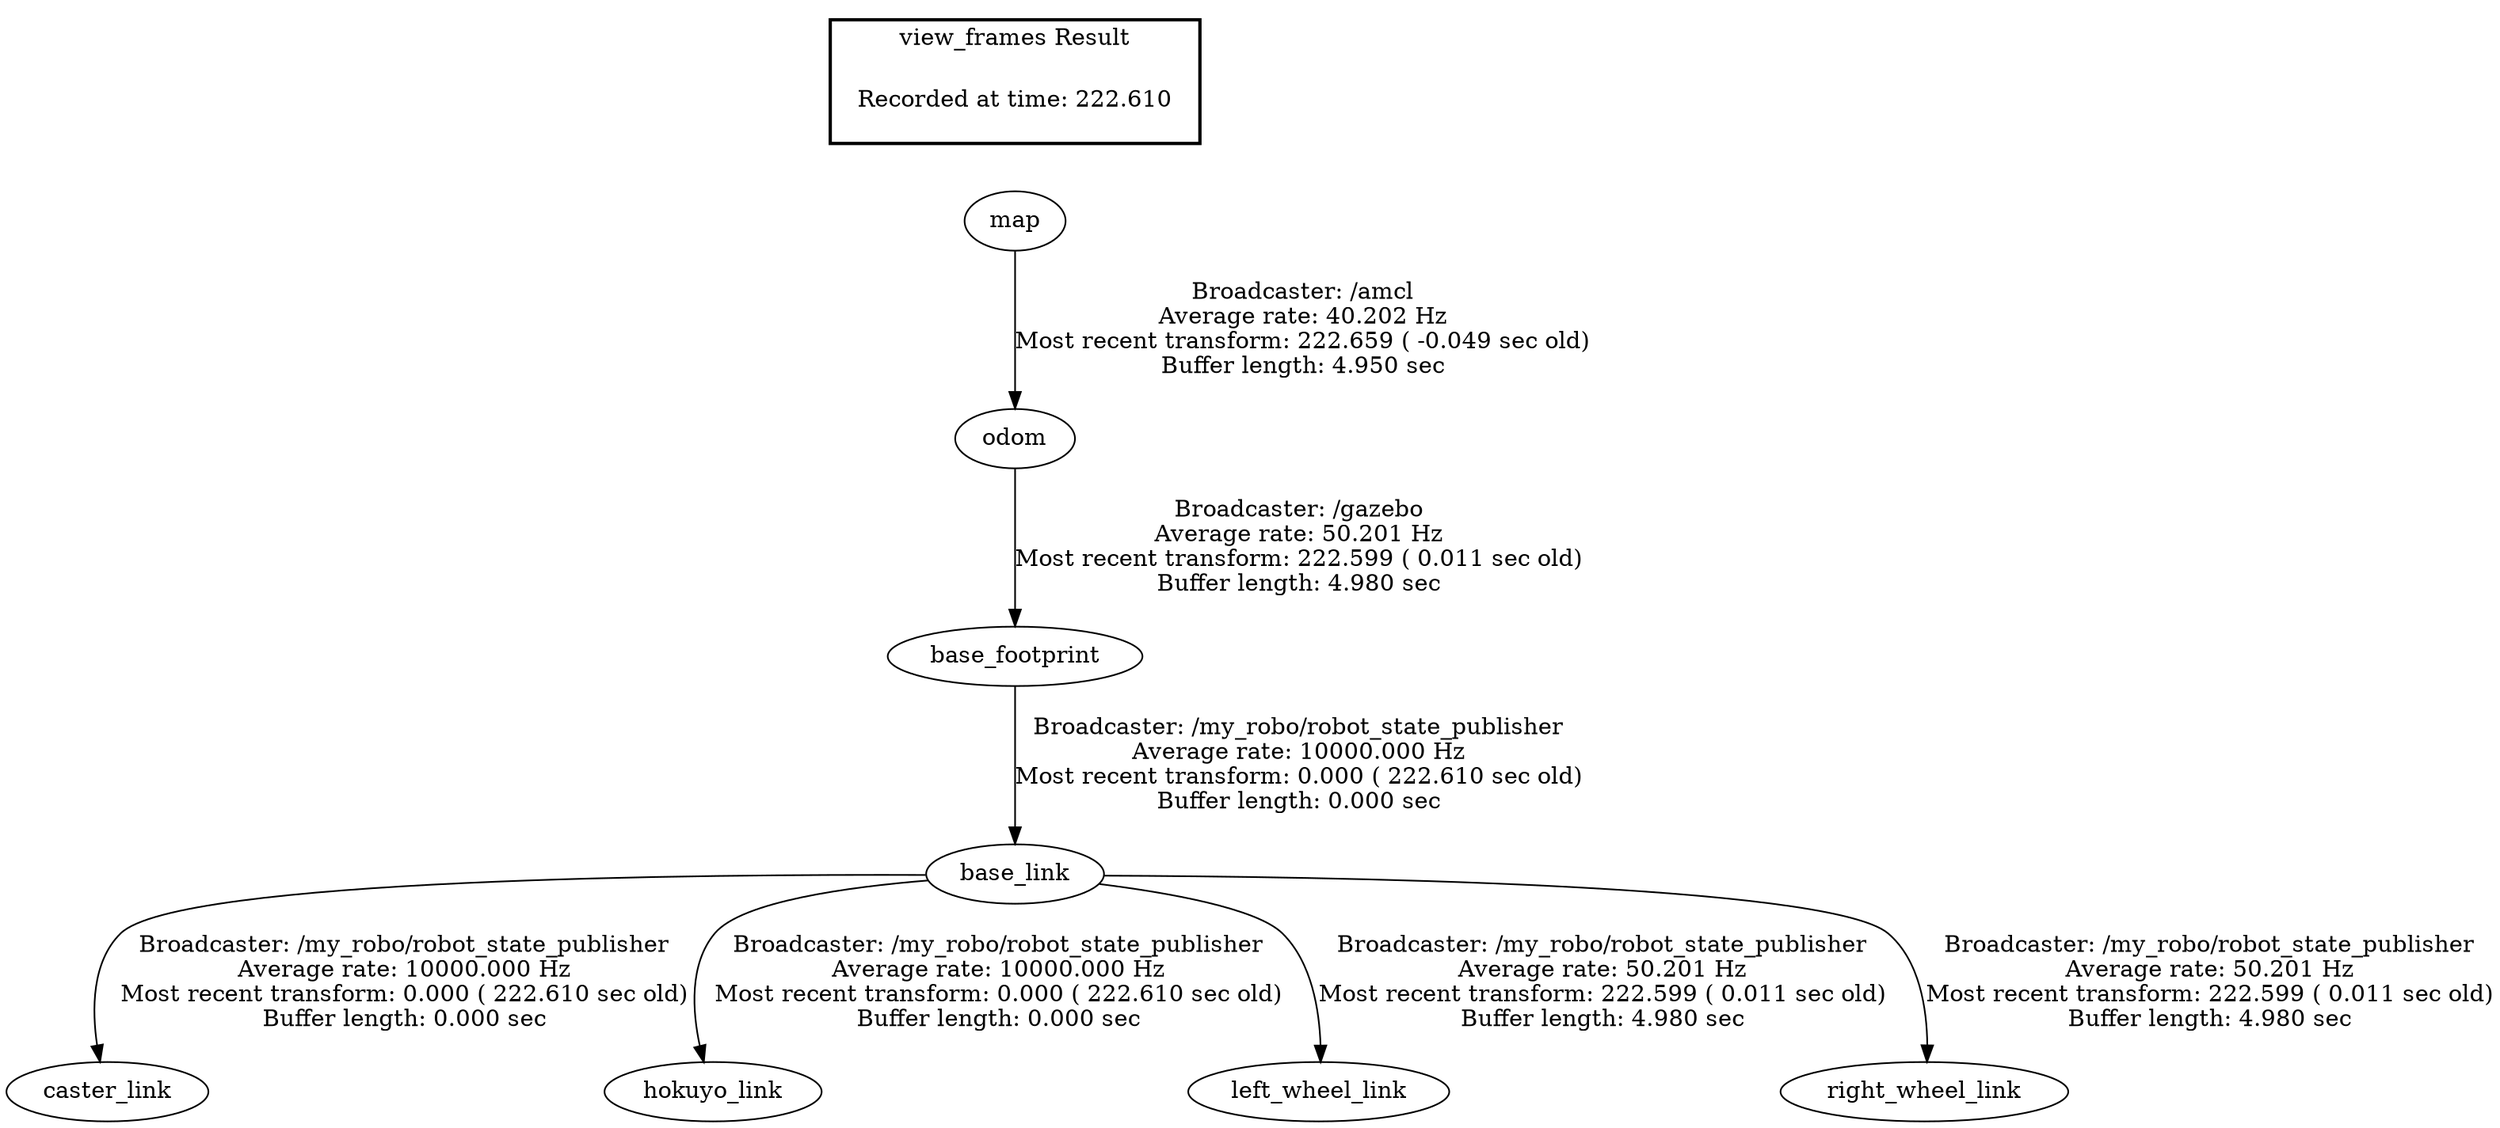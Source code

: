 digraph G {
"base_footprint" -> "base_link"[label="Broadcaster: /my_robo/robot_state_publisher\nAverage rate: 10000.000 Hz\nMost recent transform: 0.000 ( 222.610 sec old)\nBuffer length: 0.000 sec\n"];
"odom" -> "base_footprint"[label="Broadcaster: /gazebo\nAverage rate: 50.201 Hz\nMost recent transform: 222.599 ( 0.011 sec old)\nBuffer length: 4.980 sec\n"];
"base_link" -> "caster_link"[label="Broadcaster: /my_robo/robot_state_publisher\nAverage rate: 10000.000 Hz\nMost recent transform: 0.000 ( 222.610 sec old)\nBuffer length: 0.000 sec\n"];
"base_link" -> "hokuyo_link"[label="Broadcaster: /my_robo/robot_state_publisher\nAverage rate: 10000.000 Hz\nMost recent transform: 0.000 ( 222.610 sec old)\nBuffer length: 0.000 sec\n"];
"map" -> "odom"[label="Broadcaster: /amcl\nAverage rate: 40.202 Hz\nMost recent transform: 222.659 ( -0.049 sec old)\nBuffer length: 4.950 sec\n"];
"base_link" -> "left_wheel_link"[label="Broadcaster: /my_robo/robot_state_publisher\nAverage rate: 50.201 Hz\nMost recent transform: 222.599 ( 0.011 sec old)\nBuffer length: 4.980 sec\n"];
"base_link" -> "right_wheel_link"[label="Broadcaster: /my_robo/robot_state_publisher\nAverage rate: 50.201 Hz\nMost recent transform: 222.599 ( 0.011 sec old)\nBuffer length: 4.980 sec\n"];
edge [style=invis];
 subgraph cluster_legend { style=bold; color=black; label ="view_frames Result";
"Recorded at time: 222.610"[ shape=plaintext ] ;
 }->"map";
}